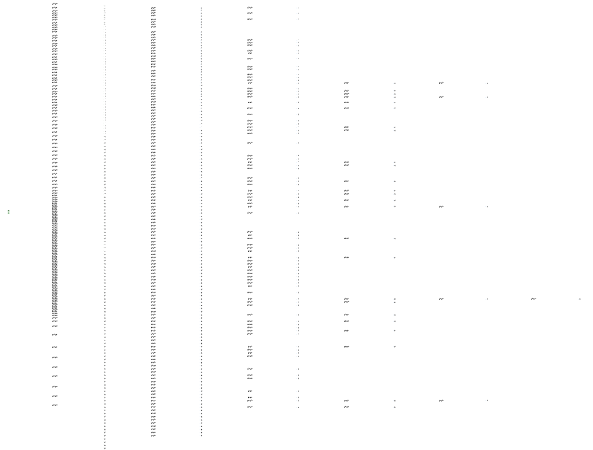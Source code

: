 digraph D {
rankdir=LR
size="4,3"
ratio="fill"
node[color="black",shape="square",fillcolor="darkseagreen3",style="filled"]
 0
 N1
 node[color="black",shape="circle",style=""]
 
edge[style="solid"]
edge[style="solid"]
0->1[label="c=1614.0,t=220.0",color="darkseagreen3"] 
edge[style="solid"]
0->2[label="c=1614.0,t=52.0",color="darkseagreen3"] 
edge[style="solid"]
2->28[label="c=35.0,t=222.0",color="dodgerblue2"] 
edge[style="solid"]
28->87[label="c=44.0,t=193.0",color="dodgerblue2"] 
edge[style="solid"]
0->3[label="c=1614.0,t=127.0",color="darkseagreen3"] 
edge[style="solid"]
3->47[label="c=42.0,t=234.0",color="dodgerblue2"] 
edge[style="solid"]
0->4[label="c=1614.0,t=117.0",color="darkseagreen3"] 
edge[style="solid"]
4->57[label="c=98.0,t=139.0",color="dodgerblue2"] 
edge[style="solid"]
57->92[label="c=79.0,t=199.0",color="dodgerblue2"] 
edge[style="solid"]
0->5[label="c=1614.0,t=230.0",color="darkseagreen3"] 
edge[style="solid"]
5->82[label="c=78.0,t=109.0",color="dodgerblue2"] 
edge[style="solid"]
0->6[label="c=1614.0,t=204.0",color="darkseagreen3"] 
edge[style="solid"]
0->7[label="c=1614.0,t=142.0",color="darkseagreen3"] 
edge[style="solid"]
7->69[label="c=123.0,t=115.0",color="dodgerblue2"] 
edge[style="solid"]
69->94[label="c=63.0,t=167.0",color="dodgerblue2"] 
edge[style="solid"]
0->8[label="c=1614.0,t=49.0",color="darkseagreen3"] 
edge[style="solid"]
8->35[label="c=61.0,t=277.0",color="dodgerblue2"] 
edge[style="solid"]
0->9[label="c=1614.0,t=154.0",color="darkseagreen3"] 
edge[style="solid"]
9->54[label="c=40.0,t=191.0",color="dodgerblue2"] 
edge[style="solid"]
0->10[label="c=1614.0,t=199.0",color="darkseagreen3"] 
edge[style="solid"]
10->84[label="c=104.0,t=195.0",color="dodgerblue2"] 
edge[style="solid"]
0->11[label="c=1614.0,t=208.0",color="darkseagreen3"] 
edge[style="solid"]
0->12[label="c=1614.0,t=68.0",color="darkseagreen3"] 
edge[style="solid"]
12->43[label="c=85.0,t=264.0",color="dodgerblue2"] 
edge[style="solid"]
0->13[label="c=1614.0,t=149.0",color="darkseagreen3"] 
edge[style="solid"]
13->65[label="c=79.0,t=263.0",color="dodgerblue2"] 
edge[style="solid"]
0->14[label="c=1614.0,t=234.0",color="darkseagreen3"] 
edge[style="solid"]
14->80[label="c=17.0,t=179.0",color="dodgerblue2"] 
edge[style="solid"]
0->15[label="c=1614.0,t=65.0",color="darkseagreen3"] 
edge[style="solid"]
15->40[label="c=34.0,t=191.0",color="dodgerblue2"] 
edge[style="solid"]
40->97[label="c=88.0,t=159.0",color="dodgerblue2"] 
edge[style="solid"]
0->16[label="c=1614.0,t=166.0",color="darkseagreen3"] 
edge[style="solid"]
16->67[label="c=50.0,t=113.0",color="dodgerblue2"] 
edge[style="solid"]
67->89[label="c=14.0,t=107.0",color="dodgerblue2"] 
edge[style="solid"]
0->17[label="c=1614.0,t=24.0",color="darkseagreen3"] 
edge[style="solid"]
17->30[label="c=49.0,t=195.0",color="dodgerblue2"] 
edge[style="solid"]
30->85[label="c=92.0,t=252.0",color="dodgerblue2"] 
edge[style="solid"]
0->18[label="c=1614.0,t=189.0",color="darkseagreen3"] 
edge[style="solid"]
18->79[label="c=51.0,t=268.0",color="dodgerblue2"] 
edge[style="solid"]
0->19[label="c=1614.0,t=111.0",color="darkseagreen3"] 
edge[style="solid"]
19->66[label="c=81.0,t=100.0",color="dodgerblue2"] 
edge[style="solid"]
66->83[label="c=74.0,t=254.0",color="dodgerblue2"] 
edge[style="solid"]
0->20[label="c=1614.0,t=218.0",color="darkseagreen3"] 
edge[style="solid"]
20->88[label="c=94.0,t=90.0",color="dodgerblue2"] 
edge[style="solid"]
88->99[label="c=7.0,t=32.0",color="dodgerblue2"] 
edge[style="solid"]
0->21[label="c=1614.0,t=75.0",color="darkseagreen3"] 
edge[style="solid"]
21->51[label="c=121.0,t=155.0",color="dodgerblue2"] 
edge[style="solid"]
0->22[label="c=1614.0,t=134.0",color="darkseagreen3"] 
edge[style="solid"]
22->63[label="c=56.0,t=212.0",color="dodgerblue2"] 
edge[style="solid"]
63->117[label="c=78.0,t=111.0",color="dodgerblue2"] 
edge[style="solid"]
0->23[label="c=1614.0,t=90.0",color="darkseagreen3"] 
edge[style="solid"]
23->52[label="c=35.0,t=134.0",color="dodgerblue2"] 
edge[style="solid"]
0->24[label="c=1614.0,t=186.0",color="darkseagreen3"] 
edge[style="solid"]
24->81[label="c=38.0,t=68.0",color="dodgerblue2"] 
edge[style="solid"]
0->25[label="c=1614.0,t=103.0",color="darkseagreen3"] 
edge[style="solid"]
25->60[label="c=31.0,t=57.0",color="dodgerblue2"] 
edge[style="solid"]
60->90[label="c=97.0,t=126.0",color="dodgerblue2"] 
edge[style="solid"]
0->26[label="c=1614.0,t=115.0",color="darkseagreen3"] 
edge[style="solid"]
0->27[label="c=1614.0,t=55.0",color="darkseagreen3"] 
edge[style="solid"]
27->53[label="c=72.0,t=198.0",color="dodgerblue2"] 
edge[style="solid"]
53->98[label="c=16.0,t=223.0",color="dodgerblue2"] 
edge[style="solid"]
0->29[label="c=1614.0,t=86.0",color="darkseagreen3"] 
edge[style="solid"]
29->59[label="c=36.0,t=251.0",color="dodgerblue2"] 
edge[style="solid"]
0->31[label="c=1614.0,t=69.0",color="darkseagreen3"] 
edge[style="solid"]
31->62[label="c=49.0,t=213.0",color="dodgerblue2"] 
edge[style="solid"]
62->111[label="c=55.0,t=198.0",color="dodgerblue2"] 
edge[style="solid"]
0->32[label="c=1614.0,t=212.0",color="darkseagreen3"] 
edge[style="solid"]
0->33[label="c=1614.0,t=92.0",color="darkseagreen3"] 
edge[style="solid"]
33->75[label="c=76.0,t=76.0",color="dodgerblue2"] 
edge[style="solid"]
75->86[label="c=47.0,t=117.0",color="dodgerblue2"] 
edge[style="solid"]
0->34[label="c=1614.0,t=150.0",color="darkseagreen3"] 
edge[style="solid"]
34->91[label="c=107.0,t=87.0",color="dodgerblue2"] 
edge[style="solid"]
91->105[label="c=52.0,t=184.0",color="dodgerblue2"] 
edge[style="solid"]
0->36[label="c=1614.0,t=52.0",color="darkseagreen3"] 
edge[style="solid"]
36->73[label="c=149.0,t=122.0",color="dodgerblue2"] 
edge[style="solid"]
73->95[label="c=71.0,t=70.0",color="dodgerblue2"] 
edge[style="solid"]
95->102[label="c=18.0,t=65.0",color="dodgerblue2"] 
edge[style="solid"]
102->116[label="c=36.0,t=164.0",color="dodgerblue2"] 
edge[style="solid"]
0->37[label="c=1614.0,t=171.0",color="darkseagreen3"] 
edge[style="solid"]
37->104[label="c=109.0,t=255.0",color="dodgerblue2"] 
edge[style="solid"]
0->38[label="c=1614.0,t=69.0",color="darkseagreen3"] 
edge[style="solid"]
38->56[label="c=12.0,t=48.0",color="dodgerblue2"] 
edge[style="solid"]
56->78[label="c=42.0,t=220.0",color="dodgerblue2"] 
edge[style="solid"]
0->39[label="c=1614.0,t=37.0",color="darkseagreen3"] 
edge[style="solid"]
39->50[label="c=31.0,t=107.0",color="dodgerblue2"] 
edge[style="solid"]
50->93[label="c=86.0,t=282.0",color="dodgerblue2"] 
edge[style="solid"]
93->152[label="c=49.0,t=54.0",color="dodgerblue2"] 
edge[style="solid"]
0->41[label="c=1614.0,t=52.0",color="darkseagreen3"] 
edge[style="solid"]
41->68[label="c=83.0,t=103.0",color="dodgerblue2"] 
edge[style="solid"]
68->96[label="c=58.0,t=162.0",color="dodgerblue2"] 
edge[style="solid"]
96->136[label="c=125.0,t=159.0",color="dodgerblue2"] 
edge[style="solid"]
0->42[label="c=1614.0,t=28.0",color="darkseagreen3"] 
edge[style="solid"]
42->49[label="c=26.0,t=194.0",color="dodgerblue2"] 
edge[style="solid"]
49->106[label="c=58.0,t=134.0",color="dodgerblue2"] 
edge[style="solid"]
106->125[label="c=12.0,t=33.0",color="dodgerblue2"] 
edge[style="solid"]
125->142[label="c=26.0,t=37.0",color="dodgerblue2"] 
edge[style="solid"]
0->44[label="c=1614.0,t=235.0",color="darkseagreen3"] 
edge[style="solid"]
44->127[label="c=220.0,t=245.0",color="dodgerblue2"] 
edge[style="solid"]
0->45[label="c=1614.0,t=43.0",color="darkseagreen3"] 
edge[style="solid"]
45->61[label="c=6.0,t=132.0",color="dodgerblue2"] 
edge[style="solid"]
61->109[label="c=76.0,t=84.0",color="dodgerblue2"] 
edge[style="solid"]
109->121[label="c=72.0,t=150.0",color="dodgerblue2"] 
edge[style="solid"]
0->46[label="c=1614.0,t=184.0",color="darkseagreen3"] 
edge[style="solid"]
46->101[label="c=36.0,t=253.0",color="dodgerblue2"] 
edge[style="solid"]
0->48[label="c=1614.0,t=54.0",color="darkseagreen3"] 
edge[style="solid"]
48->71[label="c=23.0,t=110.0",color="dodgerblue2"] 
edge[style="solid"]
71->108[label="c=115.0,t=167.0",color="dodgerblue2"] 
edge[style="solid"]
108->144[label="c=70.0,t=145.0",color="dodgerblue2"] 
edge[style="solid"]
0->55[label="c=1614.0,t=207.0",color="darkseagreen3"] 
edge[style="solid"]
55->115[label="c=54.0,t=210.0",color="dodgerblue2"] 
edge[style="solid"]
0->58[label="c=1614.0,t=167.0",color="darkseagreen3"] 
edge[style="solid"]
58->113[label="c=72.0,t=175.0",color="dodgerblue2"] 
edge[style="solid"]
113->154[label="c=79.0,t=127.0",color="dodgerblue2"] 
edge[style="solid"]
0->64[label="c=1614.0,t=153.0",color="darkseagreen3"] 
edge[style="solid"]
64->107[label="c=54.0,t=230.0",color="dodgerblue2"] 
edge[style="solid"]
0->70[label="c=1614.0,t=156.0",color="darkseagreen3"] 
edge[style="solid"]
70->114[label="c=64.0,t=102.0",color="dodgerblue2"] 
edge[style="solid"]
114->137[label="c=48.0,t=210.0",color="dodgerblue2"] 
edge[style="solid"]
0->72[label="c=1614.0,t=59.0",color="darkseagreen3"] 
edge[style="solid"]
72->100[label="c=74.0,t=216.0",color="dodgerblue2"] 
edge[style="solid"]
100->145[label="c=41.0,t=138.0",color="dodgerblue2"] 
edge[style="solid"]
0->74[label="c=1614.0,t=136.0",color="darkseagreen3"] 
edge[style="solid"]
74->110[label="c=32.0,t=75.0",color="dodgerblue2"] 
edge[style="solid"]
110->141[label="c=107.0,t=117.0",color="dodgerblue2"] 
edge[style="solid"]
141->167[label="c=55.0,t=93.0",color="dodgerblue2"] 
edge[style="solid"]
0->76[label="c=1614.0,t=56.0",color="darkseagreen3"] 
edge[style="solid"]
76->103[label="c=99.0,t=183.0",color="dodgerblue2"] 
edge[style="solid"]
103->131[label="c=31.0,t=148.0",color="dodgerblue2"] 
edge[style="solid"]
131->183[label="c=114.0,t=92.0",color="dodgerblue2"] 
edge[style="solid"]
0->77[label="c=1614.0,t=137.0",color="darkseagreen3"] 
edge[style="solid"]
77->112[label="c=59.0,t=102.0",color="dodgerblue2"] 
edge[style="solid"]
112->140[label="c=62.0,t=190.0",color="dodgerblue2"] 
edge[style="solid"]
0->118[label="c=1614.0,t=211.0",color="darkseagreen3"] 
edge[style="solid"]
118->201[label="c=84.0,t=255.0",color="dodgerblue2"] 
edge[style="solid"]
0->119[label="c=1614.0,t=238.0",color="darkseagreen3"] 
edge[style="solid"]
119->193[label="c=20.0,t=167.0",color="dodgerblue2"] 
edge[style="solid"]
0->120[label="c=1614.0,t=180.0",color="darkseagreen3"] 
edge[style="solid"]
120->173[label="c=18.0,t=142.0",color="dodgerblue2"] 
edge[style="solid"]
173->224[label="c=52.0,t=119.0",color="dodgerblue2"] 
edge[style="solid"]
0->122[label="c=1614.0,t=224.0",color="darkseagreen3"] 
edge[style="solid"]
122->207[label="c=89.0,t=230.0",color="dodgerblue2"] 
edge[style="solid"]
0->123[label="c=1614.0,t=225.0",color="darkseagreen3"] 
edge[style="solid"]
123->204[label="c=76.0,t=212.0",color="dodgerblue2"] 
edge[style="solid"]
0->124[label="c=1614.0,t=155.0",color="darkseagreen3"] 
edge[style="solid"]
124->175[label="c=34.0,t=258.0",color="dodgerblue2"] 
edge[style="solid"]
0->126[label="c=1614.0,t=209.0",color="darkseagreen3"] 
edge[style="solid"]
126->191[label="c=42.0,t=44.0",color="dodgerblue2"] 
edge[style="solid"]
191->209[label="c=48.0,t=203.0",color="dodgerblue2"] 
edge[style="solid"]
0->128[label="c=1614.0,t=41.0",color="darkseagreen3"] 
edge[style="solid"]
128->146[label="c=18.0,t=195.0",color="dodgerblue2"] 
edge[style="solid"]
146->212[label="c=101.0,t=241.0",color="dodgerblue2"] 
edge[style="solid"]
0->129[label="c=1614.0,t=91.0",color="darkseagreen3"] 
edge[style="solid"]
129->163[label="c=29.0,t=109.0",color="dodgerblue2"] 
edge[style="solid"]
163->194[label="c=42.0,t=82.0",color="dodgerblue2"] 
edge[style="solid"]
194->221[label="c=76.0,t=138.0",color="dodgerblue2"] 
edge[style="solid"]
0->130[label="c=1614.0,t=36.0",color="darkseagreen3"] 
edge[style="solid"]
130->148[label="c=33.0,t=108.0",color="dodgerblue2"] 
edge[style="solid"]
148->181[label="c=49.0,t=128.0",color="dodgerblue2"] 
edge[style="solid"]
181->215[label="c=48.0,t=169.0",color="dodgerblue2"] 
edge[style="solid"]
0->132[label="c=1614.0,t=147.0",color="darkseagreen3"] 
edge[style="solid"]
132->176[label="c=29.0,t=170.0",color="dodgerblue2"] 
edge[style="solid"]
176->226[label="c=25.0,t=122.0",color="dodgerblue2"] 
edge[style="solid"]
0->133[label="c=1614.0,t=204.0",color="darkseagreen3"] 
edge[style="solid"]
133->206[label="c=64.0,t=243.0",color="dodgerblue2"] 
edge[style="solid"]
0->134[label="c=1614.0,t=217.0",color="darkseagreen3"] 
edge[style="solid"]
134->213[label="c=82.0,t=202.0",color="dodgerblue2"] 
edge[style="solid"]
0->135[label="c=1614.0,t=128.0",color="darkseagreen3"] 
edge[style="solid"]
135->179[label="c=45.0,t=203.0",color="dodgerblue2"] 
edge[style="solid"]
179->228[label="c=23.0,t=132.0",color="dodgerblue2"] 
edge[style="solid"]
0->138[label="c=1614.0,t=16.0",color="darkseagreen3"] 
edge[style="solid"]
138->155[label="c=56.0,t=141.0",color="dodgerblue2"] 
edge[style="solid"]
155->184[label="c=34.0,t=185.0",color="dodgerblue2"] 
edge[style="solid"]
184->238[label="c=38.0,t=72.0",color="dodgerblue2"] 
edge[style="solid"]
0->139[label="c=1614.0,t=176.0",color="darkseagreen3"] 
edge[style="solid"]
139->187[label="c=14.0,t=116.0",color="dodgerblue2"] 
edge[style="solid"]
187->230[label="c=75.0,t=176.0",color="dodgerblue2"] 
edge[style="solid"]
0->143[label="c=1614.0,t=138.0",color="darkseagreen3"] 
edge[style="solid"]
143->190[label="c=50.0,t=223.0",color="dodgerblue2"] 
edge[style="solid"]
0->147[label="c=1614.0,t=158.0",color="darkseagreen3"] 
edge[style="solid"]
147->199[label="c=28.0,t=64.0",color="dodgerblue2"] 
edge[style="solid"]
199->217[label="c=47.0,t=63.0",color="dodgerblue2"] 
edge[style="solid"]
217->237[label="c=64.0,t=194.0",color="dodgerblue2"] 
edge[style="solid"]
0->149[label="c=1614.0,t=37.0",color="darkseagreen3"] 
edge[style="solid"]
149->164[label="c=26.0,t=151.0",color="dodgerblue2"] 
edge[style="solid"]
164->205[label="c=11.0,t=109.0",color="dodgerblue2"] 
edge[style="solid"]
205->246[label="c=88.0,t=153.0",color="dodgerblue2"] 
edge[style="solid"]
0->150[label="c=1614.0,t=76.0",color="darkseagreen3"] 
edge[style="solid"]
150->182[label="c=57.0,t=249.0",color="dodgerblue2"] 
edge[style="solid"]
182->255[label="c=47.0,t=110.0",color="dodgerblue2"] 
edge[style="solid"]
0->151[label="c=1614.0,t=118.0",color="darkseagreen3"] 
edge[style="solid"]
151->192[label="c=43.0,t=53.0",color="dodgerblue2"] 
edge[style="solid"]
192->210[label="c=41.0,t=75.0",color="dodgerblue2"] 
edge[style="solid"]
210->229[label="c=52.0,t=227.0",color="dodgerblue2"] 
edge[style="solid"]
0->153[label="c=1614.0,t=72.0",color="darkseagreen3"] 
edge[style="solid"]
153->172[label="c=34.0,t=153.0",color="dodgerblue2"] 
edge[style="solid"]
172->233[label="c=64.0,t=244.0",color="dodgerblue2"] 
edge[style="solid"]
0->156[label="c=1614.0,t=24.0",color="darkseagreen3"] 
edge[style="solid"]
156->178[label="c=85.0,t=174.0",color="dodgerblue2"] 
edge[style="solid"]
178->218[label="c=37.0,t=94.0",color="dodgerblue2"] 
edge[style="solid"]
218->249[label="c=43.0,t=97.0",color="dodgerblue2"] 
edge[style="solid"]
249->273[label="c=39.0,t=42.0",color="dodgerblue2"] 
edge[style="solid"]
0->157[label="c=1614.0,t=179.0",color="darkseagreen3"] 
edge[style="solid"]
157->220[label="c=44.0,t=239.0",color="dodgerblue2"] 
edge[style="solid"]
0->158[label="c=1614.0,t=73.0",color="darkseagreen3"] 
edge[style="solid"]
158->188[label="c=47.0,t=236.0",color="dodgerblue2"] 
edge[style="solid"]
188->261[label="c=41.0,t=123.0",color="dodgerblue2"] 
edge[style="solid"]
0->159[label="c=1614.0,t=221.0",color="darkseagreen3"] 
edge[style="solid"]
159->227[label="c=26.0,t=257.0",color="dodgerblue2"] 
edge[style="solid"]
0->160[label="c=1614.0,t=222.0",color="darkseagreen3"] 
edge[style="solid"]
160->244[label="c=64.0,t=255.0",color="dodgerblue2"] 
edge[style="solid"]
0->161[label="c=1614.0,t=227.0",color="darkseagreen3"] 
edge[style="solid"]
161->251[label="c=81.0,t=246.0",color="dodgerblue2"] 
edge[style="solid"]
0->162[label="c=1614.0,t=101.0",color="darkseagreen3"] 
edge[style="solid"]
162->216[label="c=138.0,t=311.0",color="dodgerblue2"] 
edge[style="solid"]
0->165[label="c=1614.0,t=165.0",color="darkseagreen3"] 
edge[style="solid"]
165->232[label="c=128.0,t=277.0",color="dodgerblue2"] 
edge[style="solid"]
0->166[label="c=1614.0,t=38.0",color="darkseagreen3"] 
edge[style="solid"]
166->185[label="c=59.0,t=143.0",color="dodgerblue2"] 
edge[style="solid"]
185->253[label="c=159.0,t=279.0",color="dodgerblue2"] 
edge[style="solid"]
0->168[label="c=1614.0,t=124.0",color="darkseagreen3"] 
edge[style="solid"]
168->223[label="c=97.0,t=112.0",color="dodgerblue2"] 
edge[style="solid"]
223->235[label="c=8.0,t=187.0",color="dodgerblue2"] 
edge[style="solid"]
0->169[label="c=1614.0,t=137.0",color="darkseagreen3"] 
edge[style="solid"]
169->211[label="c=15.0,t=64.0",color="dodgerblue2"] 
edge[style="solid"]
211->242[label="c=83.0,t=132.0",color="dodgerblue2"] 
edge[style="solid"]
242->276[label="c=50.0,t=134.0",color="dodgerblue2"] 
edge[style="solid"]
0->170[label="c=1614.0,t=188.0",color="darkseagreen3"] 
edge[style="solid"]
170->243[label="c=86.0,t=181.0",color="dodgerblue2"] 
edge[style="solid"]
0->171[label="c=1614.0,t=120.0",color="darkseagreen3"] 
edge[style="solid"]
171->222[label="c=59.0,t=110.0",color="dodgerblue2"] 
edge[style="solid"]
222->266[label="c=116.0,t=222.0",color="dodgerblue2"] 
edge[style="solid"]
0->174[label="c=1614.0,t=105.0",color="darkseagreen3"] 
edge[style="solid"]
174->214[label="c=36.0,t=219.0",color="dodgerblue2"] 
edge[style="solid"]
214->313[label="c=127.0,t=146.0",color="dodgerblue2"] 
edge[style="solid"]
0->177[label="c=1614.0,t=115.0",color="darkseagreen3"] 
edge[style="solid"]
177->247[label="c=148.0,t=275.0",color="dodgerblue2"] 
edge[style="solid"]
247->299[label="c=25.0,t=58.0",color="dodgerblue2"] 
edge[style="solid"]
0->180[label="c=1614.0,t=230.0",color="darkseagreen3"] 
edge[style="solid"]
180->264[label="c=62.0,t=232.0",color="dodgerblue2"] 
edge[style="solid"]
0->186[label="c=1614.0,t=44.0",color="darkseagreen3"] 
edge[style="solid"]
186->219[label="c=115.0,t=100.0",color="dodgerblue2"] 
edge[style="solid"]
219->236[label="c=27.0,t=57.0",color="dodgerblue2"] 
edge[style="solid"]
236->257[label="c=42.0,t=236.0",color="dodgerblue2"] 
edge[style="solid"]
0->189[label="c=1614.0,t=109.0",color="darkseagreen3"] 
edge[style="solid"]
189->231[label="c=49.0,t=113.0",color="dodgerblue2"] 
edge[style="solid"]
231->262[label="c=46.0,t=213.0",color="dodgerblue2"] 
edge[style="solid"]
0->195[label="c=1614.0,t=67.0",color="darkseagreen3"] 
edge[style="solid"]
195->250[label="c=142.0,t=258.0",color="dodgerblue2"] 
edge[style="solid"]
250->296[label="c=59.0,t=155.0",color="dodgerblue2"] 
edge[style="solid"]
0->196[label="c=1614.0,t=104.0",color="darkseagreen3"] 
edge[style="solid"]
196->245[label="c=78.0,t=293.0",color="dodgerblue2"] 
edge[style="solid"]
245->323[label="c=28.0,t=48.0",color="dodgerblue2"] 
edge[style="solid"]
0->197[label="c=1614.0,t=97.0",color="darkseagreen3"] 
edge[style="solid"]
197->234[label="c=52.0,t=204.0",color="dodgerblue2"] 
edge[style="solid"]
234->293[label="c=64.0,t=154.0",color="dodgerblue2"] 
edge[style="solid"]
0->198[label="c=1614.0,t=116.0",color="darkseagreen3"] 
edge[style="solid"]
198->248[label="c=70.0,t=149.0",color="dodgerblue2"] 
edge[style="solid"]
248->288[label="c=57.0,t=166.0",color="dodgerblue2"] 
edge[style="solid"]
0->200[label="c=1614.0,t=125.0",color="darkseagreen3"] 
edge[style="solid"]
200->240[label="c=27.0,t=135.0",color="dodgerblue2"] 
edge[style="solid"]
240->287[label="c=81.0,t=158.0",color="dodgerblue2"] 
edge[style="solid"]
0->202[label="c=1614.0,t=21.0",color="darkseagreen3"] 
edge[style="solid"]
202->239[label="c=147.0,t=266.0",color="dodgerblue2"] 
edge[style="solid"]
239->295[label="c=66.0,t=158.0",color="dodgerblue2"] 
edge[style="solid"]
0->203[label="c=1614.0,t=173.0",color="darkseagreen3"] 
edge[style="solid"]
203->258[label="c=23.0,t=142.0",color="dodgerblue2"] 
edge[style="solid"]
258->309[label="c=48.0,t=128.0",color="dodgerblue2"] 
edge[style="solid"]
0->208[label="c=1614.0,t=61.0",color="darkseagreen3"] 
edge[style="solid"]
208->225[label="c=20.0,t=240.0",color="dodgerblue2"] 
edge[style="solid"]
225->294[label="c=9.0,t=116.0",color="dodgerblue2"] 
edge[style="solid"]
0->241[label="c=1614.0,t=183.0",color="darkseagreen3"] 
edge[style="solid"]
241->304[label="c=31.0,t=237.0",color="dodgerblue2"] 
edge[style="solid"]
0->252[label="c=1614.0,t=67.0",color="darkseagreen3"] 
edge[style="solid"]
252->285[label="c=109.0,t=217.0",color="dodgerblue2"] 
edge[style="solid"]
285->343[label="c=30.0,t=187.0",color="dodgerblue2"] 
edge[style="solid"]
0->254[label="c=1614.0,t=197.0",color="darkseagreen3"] 
edge[style="solid"]
254->329[label="c=45.0,t=274.0",color="dodgerblue2"] 
edge[style="solid"]
0->256[label="c=1614.0,t=86.0",color="darkseagreen3"] 
edge[style="solid"]
256->283[label="c=10.0,t=39.0",color="dodgerblue2"] 
edge[style="solid"]
283->319[label="c=90.0,t=93.0",color="dodgerblue2"] 
edge[style="solid"]
319->335[label="c=45.0,t=82.0",color="dodgerblue2"] 
edge[style="solid"]
335->357[label="c=50.0,t=60.0",color="dodgerblue2"] 
edge[style="solid"]
357->378[label="c=99.0,t=111.0",color="dodgerblue2"] 
edge[style="solid"]
0->259[label="c=1614.0,t=48.0",color="darkseagreen3"] 
edge[style="solid"]
259->278[label="c=27.0,t=86.0",color="dodgerblue2"] 
edge[style="solid"]
278->314[label="c=35.0,t=134.0",color="dodgerblue2"] 
edge[style="solid"]
314->360[label="c=102.0,t=189.0",color="dodgerblue2"] 
edge[style="solid"]
0->260[label="c=1614.0,t=62.0",color="darkseagreen3"] 
edge[style="solid"]
260->286[label="c=40.0,t=220.0",color="dodgerblue2"] 
edge[style="solid"]
286->369[label="c=100.0,t=183.0",color="dodgerblue2"] 
edge[style="solid"]
0->263[label="c=1614.0,t=212.0",color="darkseagreen3"] 
edge[style="solid"]
263->340[label="c=73.0,t=253.0",color="dodgerblue2"] 
edge[style="solid"]
0->265[label="c=1614.0,t=173.0",color="darkseagreen3"] 
edge[style="solid"]
265->354[label="c=153.0,t=283.0",color="dodgerblue2"] 
edge[style="solid"]
0->267[label="c=1614.0,t=65.0",color="darkseagreen3"] 
edge[style="solid"]
267->318[label="c=91.0,t=140.0",color="dodgerblue2"] 
edge[style="solid"]
318->345[label="c=78.0,t=140.0",color="dodgerblue2"] 
edge[style="solid"]
345->373[label="c=14.0,t=81.0",color="dodgerblue2"] 
edge[style="solid"]
0->268[label="c=1614.0,t=210.0",color="darkseagreen3"] 
edge[style="solid"]
268->350[label="c=76.0,t=231.0",color="dodgerblue2"] 
edge[style="solid"]
0->269[label="c=1614.0,t=85.0",color="darkseagreen3"] 
edge[style="solid"]
269->302[label="c=22.0,t=62.0",color="dodgerblue2"] 
edge[style="solid"]
302->331[label="c=36.0,t=186.0",color="dodgerblue2"] 
edge[style="solid"]
331->375[label="c=36.0,t=123.0",color="dodgerblue2"] 
edge[style="solid"]
0->270[label="c=1614.0,t=121.0",color="darkseagreen3"] 
edge[style="solid"]
270->321[label="c=46.0,t=87.0",color="dodgerblue2"] 
edge[style="solid"]
321->352[label="c=82.0,t=265.0",color="dodgerblue2"] 
edge[style="solid"]
0->271[label="c=1614.0,t=175.0",color="darkseagreen3"] 
edge[style="solid"]
271->338[label="c=36.0,t=75.0",color="dodgerblue2"] 
edge[style="solid"]
338->356[label="c=45.0,t=173.0",color="dodgerblue2"] 
edge[style="solid"]
0->272[label="c=1614.0,t=156.0",color="darkseagreen3"] 
edge[style="solid"]
272->332[label="c=31.0,t=43.0",color="dodgerblue2"] 
edge[style="solid"]
332->348[label="c=51.0,t=183.0",color="dodgerblue2"] 
edge[style="solid"]
348->391[label="c=50.0,t=53.0",color="dodgerblue2"] 
edge[style="solid"]
0->274[label="c=1614.0,t=131.0",color="darkseagreen3"] 
edge[style="solid"]
274->326[label="c=42.0,t=114.0",color="dodgerblue2"] 
edge[style="solid"]
326->371[label="c=122.0,t=192.0",color="dodgerblue2"] 
edge[style="solid"]
0->275[label="c=1614.0,t=226.0",color="darkseagreen3"] 
edge[style="solid"]
275->349[label="c=50.0,t=221.0",color="dodgerblue2"] 
edge[style="solid"]
0->277[label="c=1614.0,t=220.0",color="darkseagreen3"] 
edge[style="solid"]
277->358[label="c=98.0,t=191.0",color="dodgerblue2"] 
edge[style="solid"]
0->279[label="c=1614.0,t=236.0",color="darkseagreen3"] 
edge[style="solid"]
279->359[label="c=46.0,t=192.0",color="dodgerblue2"] 
edge[style="solid"]
0->280[label="c=1614.0,t=71.0",color="darkseagreen3"] 
edge[style="solid"]
280->310[label="c=33.0,t=86.0",color="dodgerblue2"] 
edge[style="solid"]
310->337[label="c=15.0,t=74.0",color="dodgerblue2"] 
edge[style="solid"]
337->389[label="c=165.0,t=223.0",color="dodgerblue2"] 
edge[style="solid"]
0->281[label="c=1614.0,t=61.0",color="darkseagreen3"] 
edge[style="solid"]
281->303[label="c=22.0,t=128.0",color="dodgerblue2"] 
edge[style="solid"]
303->363[label="c=95.0,t=287.0",color="dodgerblue2"] 
edge[style="solid"]
0->282[label="c=1614.0,t=173.0",color="darkseagreen3"] 
edge[style="solid"]
282->346[label="c=71.0,t=209.0",color="dodgerblue2"] 
edge[style="solid"]
346->396[label="c=25.0,t=53.0",color="dodgerblue2"] 
edge[style="solid"]
0->284[label="c=1614.0,t=78.0",color="darkseagreen3"] 
edge[style="solid"]
284->322[label="c=37.0,t=235.0",color="dodgerblue2"] 
edge[style="solid"]
322->400[label="c=103.0,t=159.0",color="dodgerblue2"] 
edge[style="solid"]
0->289[label="c=1614.0,t=177.0",color="darkseagreen3"] 
edge[style="solid"]
289->361[label="c=60.0,t=228.0",color="dodgerblue2"] 
edge[style="solid"]
0->290[label="c=1614.0,t=186.0",color="darkseagreen3"] 
edge[style="solid"]
290->353[label="c=32.0,t=199.0",color="dodgerblue2"] 
edge[style="solid"]
0->291[label="c=1614.0,t=193.0",color="darkseagreen3"] 
edge[style="solid"]
291->377[label="c=149.0,t=223.0",color="dodgerblue2"] 
edge[style="solid"]
0->292[label="c=1614.0,t=186.0",color="darkseagreen3"] 
edge[style="solid"]
292->367[label="c=67.0,t=106.0",color="dodgerblue2"] 
edge[style="solid"]
367->385[label="c=41.0,t=136.0",color="dodgerblue2"] 
edge[style="solid"]
0->297[label="c=1614.0,t=183.0",color="darkseagreen3"] 
edge[style="solid"]
297->370[label="c=106.0,t=182.0",color="dodgerblue2"] 
edge[style="solid"]
0->298[label="c=1614.0,t=90.0",color="darkseagreen3"] 
edge[style="solid"]
298->336[label="c=19.0,t=210.0",color="dodgerblue2"] 
edge[style="solid"]
336->393[label="c=40.0,t=169.0",color="dodgerblue2"] 
edge[style="solid"]
0->300[label="c=1614.0,t=135.0",color="darkseagreen3"] 
edge[style="solid"]
300->347[label="c=38.0,t=179.0",color="dodgerblue2"] 
edge[style="solid"]
347->395[label="c=43.0,t=156.0",color="dodgerblue2"] 
edge[style="solid"]
0->301[label="c=1614.0,t=108.0",color="darkseagreen3"] 
edge[style="solid"]
301->351[label="c=118.0,t=287.0",color="dodgerblue2"] 
edge[style="solid"]
0->305[label="c=1614.0,t=235.0",color="darkseagreen3"] 
edge[style="solid"]
305->379[label="c=72.0,t=93.0",color="dodgerblue2"] 
edge[style="solid"]
0->306[label="c=1614.0,t=147.0",color="darkseagreen3"] 
edge[style="solid"]
306->365[label="c=55.0,t=282.0",color="dodgerblue2"] 
edge[style="solid"]
0->307[label="c=1614.0,t=77.0",color="darkseagreen3"] 
edge[style="solid"]
307->344[label="c=66.0,t=206.0",color="dodgerblue2"] 
edge[style="solid"]
344->392[label="c=34.0,t=90.0",color="dodgerblue2"] 
edge[style="solid"]
0->308[label="c=1614.0,t=226.0",color="darkseagreen3"] 
edge[style="solid"]
308->374[label="c=18.0,t=250.0",color="dodgerblue2"] 
edge[style="solid"]
0->311[label="c=1614.0,t=73.0",color="darkseagreen3"] 
edge[style="solid"]
311->341[label="c=31.0,t=218.0",color="dodgerblue2"] 
edge[style="solid"]
341->398[label="c=33.0,t=82.0",color="dodgerblue2"] 
edge[style="solid"]
0->312[label="c=1614.0,t=32.0",color="darkseagreen3"] 
edge[style="solid"]
312->327[label="c=20.0,t=77.0",color="dodgerblue2"] 
edge[style="solid"]
327->364[label="c=128.0,t=144.0",color="dodgerblue2"] 
edge[style="solid"]
364->383[label="c=16.0,t=34.0",color="dodgerblue2"] 
edge[style="solid"]
383->394[label="c=30.0,t=99.0",color="dodgerblue2"] 
edge[style="solid"]
0->315[label="c=1614.0,t=182.0",color="darkseagreen3"] 
edge[style="solid"]
315->382[label="c=93.0,t=193.0",color="dodgerblue2"] 
edge[style="solid"]
0->316[label="c=1614.0,t=87.0",color="darkseagreen3"] 
edge[style="solid"]
316->342[label="c=11.0,t=61.0",color="dodgerblue2"] 
edge[style="solid"]
342->368[label="c=57.0,t=118.0",color="dodgerblue2"] 
edge[style="solid"]
368->390[label="c=19.0,t=138.0",color="dodgerblue2"] 
edge[style="solid"]
0->317[label="c=1614.0,t=135.0",color="darkseagreen3"] 
edge[style="solid"]
317->362[label="c=40.0,t=231.0",color="dodgerblue2"] 
edge[style="solid"]
0->320[label="c=1614.0,t=128.0",color="darkseagreen3"] 
edge[style="solid"]
320->387[label="c=134.0,t=294.0",color="dodgerblue2"] 
edge[style="solid"]
0->324[label="c=1614.0,t=112.0",color="darkseagreen3"] 
edge[style="solid"]
324->366[label="c=86.0,t=236.0",color="dodgerblue2"] 
edge[style="solid"]
0->325[label="c=1614.0,t=181.0",color="darkseagreen3"] 
edge[style="solid"]
325->376[label="c=31.0,t=149.0",color="dodgerblue2"] 
edge[style="solid"]
0->328[label="c=1614.0,t=123.0",color="darkseagreen3"] 
edge[style="solid"]
328->372[label="c=88.0,t=151.0",color="dodgerblue2"] 
edge[style="solid"]
0->330[label="c=1614.0,t=56.0",color="darkseagreen3"] 
edge[style="solid"]
330->380[label="c=172.0,t=382.0",color="dodgerblue2"] 
edge[style="solid"]
0->333[label="c=1614.0,t=22.0",color="darkseagreen3"] 
edge[style="solid"]
333->355[label="c=71.0,t=282.0",color="dodgerblue2"] 
edge[style="solid"]
0->334[label="c=1614.0,t=190.0",color="darkseagreen3"] 
edge[style="solid"]
334->388[label="c=25.0,t=106.0",color="dodgerblue2"] 
edge[style="solid"]
0->339[label="c=1614.0,t=169.0",color="darkseagreen3"] 
edge[style="solid"]
339->397[label="c=67.0,t=219.0",color="dodgerblue2"] 
edge[style="solid"]
0->381[label="c=1614.0,t=194.0",color="darkseagreen3"] 
edge[style="solid"]
0->384[label="c=1614.0,t=220.0",color="darkseagreen3"] 
edge[style="solid"]
0->386[label="c=1614.0,t=234.0",color="darkseagreen3"] 
edge[style="solid"]
0->399[label="c=1614.0,t=170.0",color="darkseagreen3"] 
}